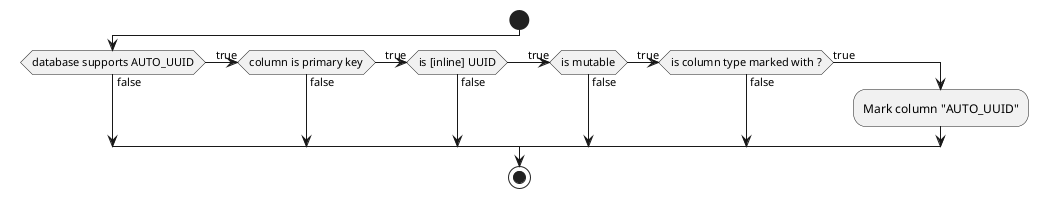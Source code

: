 

@startuml
start
if (database supports AUTO_UUID) then (false)
(true) elseif (column is primary key) then (false)
(true) elseif (is [inline] UUID) then (false)
(true) elseif (is mutable) then (false)
(true) elseif (is column type marked with ?) then (false)
else (true)
    :Mark column "AUTO_UUID";
endif
stop
@enduml
